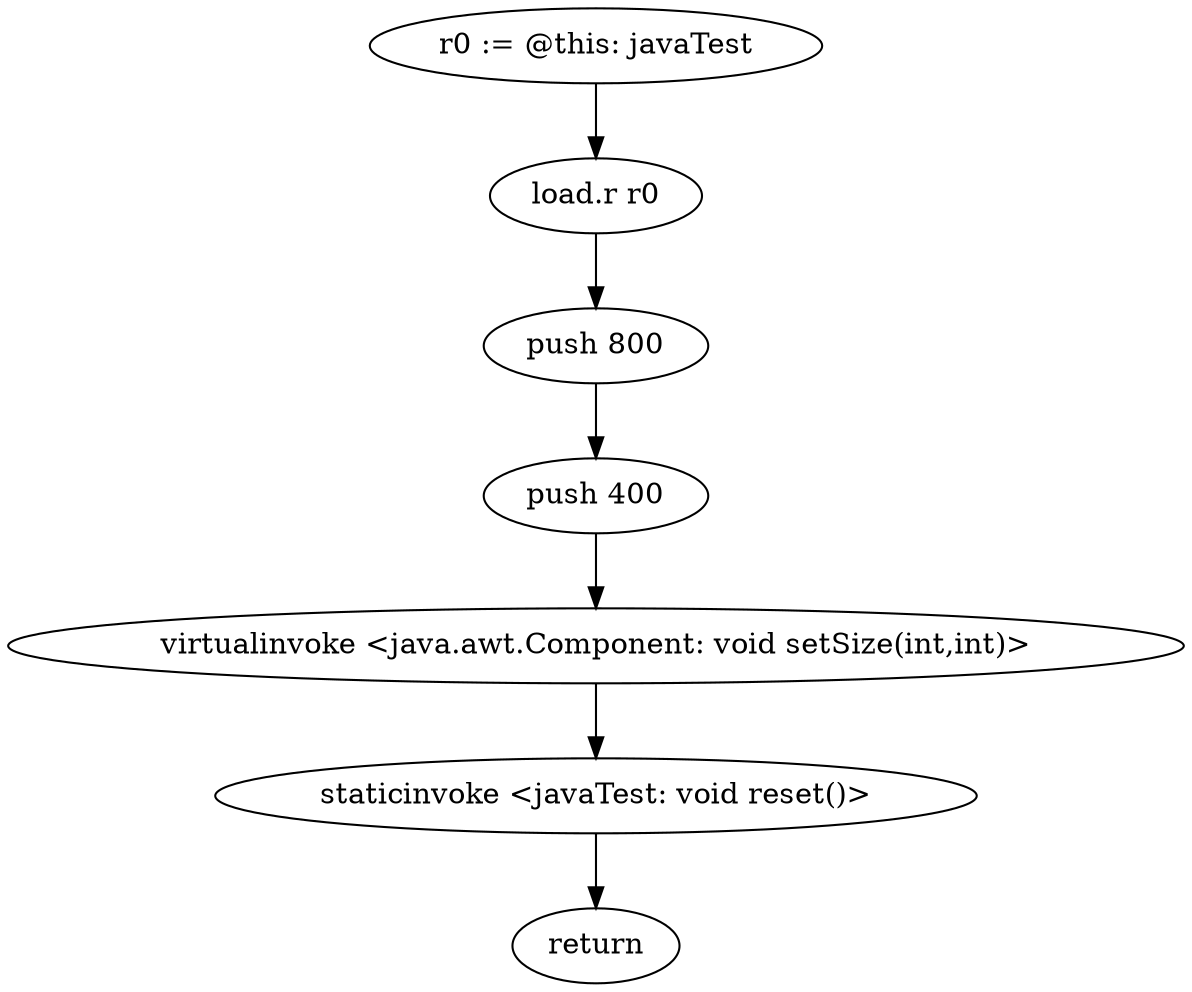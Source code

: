 digraph "" {
    "r0 := @this: javaTest"
    "load.r r0"
    "r0 := @this: javaTest"->"load.r r0";
    "push 800"
    "load.r r0"->"push 800";
    "push 400"
    "push 800"->"push 400";
    "virtualinvoke <java.awt.Component: void setSize(int,int)>"
    "push 400"->"virtualinvoke <java.awt.Component: void setSize(int,int)>";
    "staticinvoke <javaTest: void reset()>"
    "virtualinvoke <java.awt.Component: void setSize(int,int)>"->"staticinvoke <javaTest: void reset()>";
    "return"
    "staticinvoke <javaTest: void reset()>"->"return";
}
